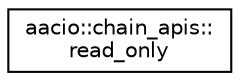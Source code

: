 digraph "Graphical Class Hierarchy"
{
  edge [fontname="Helvetica",fontsize="10",labelfontname="Helvetica",labelfontsize="10"];
  node [fontname="Helvetica",fontsize="10",shape=record];
  rankdir="LR";
  Node0 [label="aacio::chain_apis::\lread_only",height=0.2,width=0.4,color="black", fillcolor="white", style="filled",URL="$classaacio_1_1chain__apis_1_1read__only.html"];
}
